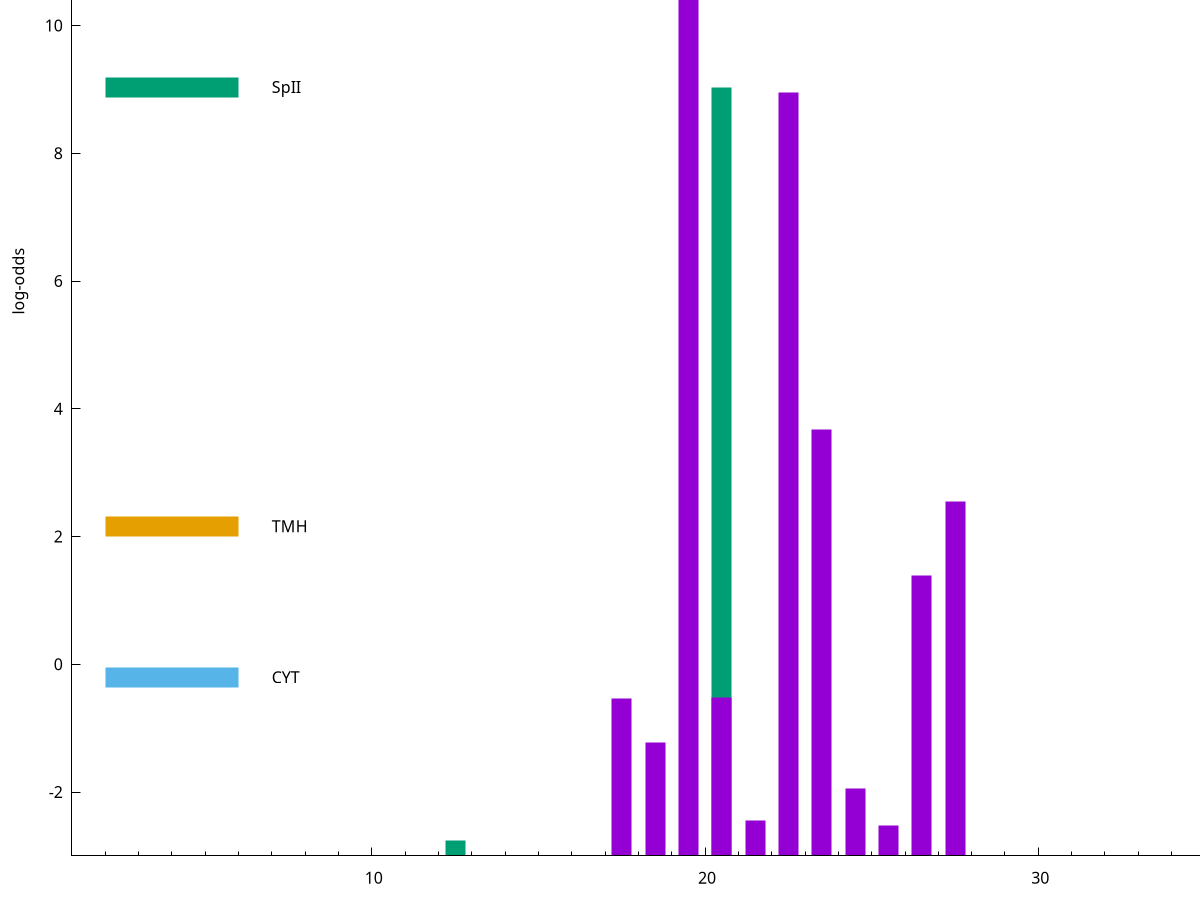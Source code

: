 set title "LipoP predictions for SRR4017925.gff"
set size 2., 1.4
set xrange [1:70] 
set mxtics 10
set yrange [-3:15]
set y2range [0:18]
set ylabel "log-odds"
set term postscript eps color solid "Helvetica" 30
set output "SRR4017925.gff55.eps"
set arrow from 2,11.7019 to 6,11.7019 nohead lt 1 lw 20
set label "SpI" at 7,11.7019
set arrow from 2,9.0387 to 6,9.0387 nohead lt 2 lw 20
set label "SpII" at 7,9.0387
set arrow from 2,2.16279 to 6,2.16279 nohead lt 4 lw 20
set label "TMH" at 7,2.16279
set arrow from 2,-0.200913 to 6,-0.200913 nohead lt 3 lw 20
set label "CYT" at 7,-0.200913
set arrow from 2,11.7019 to 6,11.7019 nohead lt 1 lw 20
set label "SpI" at 7,11.7019
# NOTE: The scores below are the log-odds scores with the threshold
# NOTE: subtracted (a hack to make gnuplot make the histogram all
# NOTE: look nice).
plot "-" axes x1y2 title "" with impulses lt 2 lw 20, "-" axes x1y2 title "" with impulses lt 1 lw 20
20.500000 12.038290
12.500000 0.243200
e
19.500000 14.456700
22.500000 11.957150
23.500000 6.671370
27.500000 5.543410
26.500000 4.384900
20.500000 2.486787
17.500000 2.472281
18.500000 1.769160
24.500000 1.059070
21.500000 0.556660
25.500000 0.477030
e
exit
